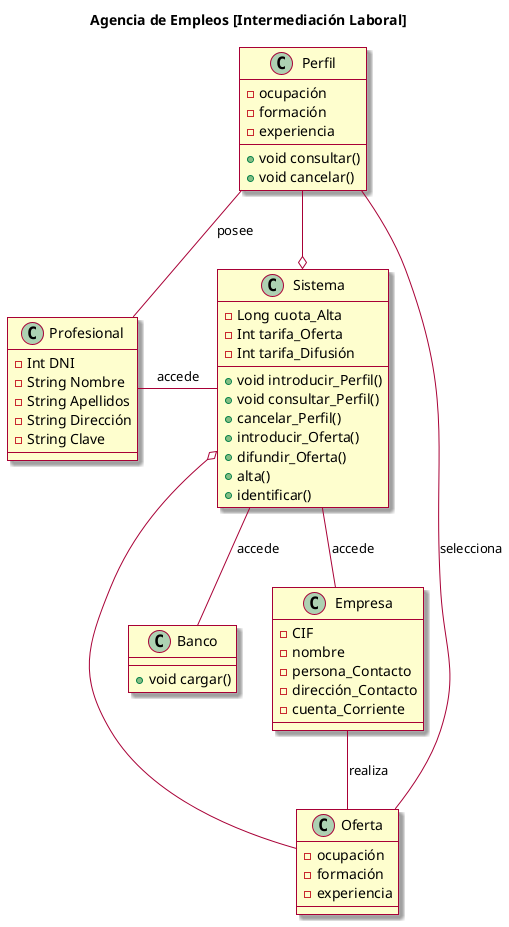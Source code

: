 @startuml

	'Luis Carrillo Gutiérrez - luis.carrillo@unap.edu.pe
	
	skin rose

	title Agencia de Empleos [Intermediación Laboral]

	class Profesional {
		-Int DNI
		-String Nombre
		-String Apellidos
		-String Dirección
		-String Clave
	}
	class Sistema {
		-Long cuota_Alta
		-Int tarifa_Oferta
		-Int tarifa_Difusión
		
		+void introducir_Perfil()
		+void consultar_Perfil()
		+cancelar_Perfil()
		+introducir_Oferta()
		+difundir_Oferta()
		+alta()
		+identificar()
	}
	class Banco {
		+void cargar()
	}
	class Oferta {
		-ocupación
		-formación
		-experiencia
	}
	class Perfil {
		-ocupación
		-formación
		-experiencia
		
		+void consultar()
		+void cancelar()
	}
	class Empresa {
		-CIF
		-nombre
		-persona_Contacto
		-dirección_Contacto
		-cuenta_Corriente
	}
	
	Profesional - Sistema : accede
	Sistema -- Empresa : accede
	Sistema -- Banco : accede
	Empresa -- Oferta : realiza
	Oferta -- Perfil : selecciona
	Perfil -- Profesional : posee
	Sistema o-up- Oferta
	Sistema o-up- Perfil

@enduml